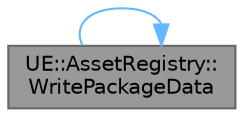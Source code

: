 digraph "UE::AssetRegistry::WritePackageData"
{
 // INTERACTIVE_SVG=YES
 // LATEX_PDF_SIZE
  bgcolor="transparent";
  edge [fontname=Helvetica,fontsize=10,labelfontname=Helvetica,labelfontsize=10];
  node [fontname=Helvetica,fontsize=10,shape=box,height=0.2,width=0.4];
  rankdir="LR";
  Node1 [id="Node000001",label="UE::AssetRegistry::\lWritePackageData",height=0.2,width=0.4,color="gray40", fillcolor="grey60", style="filled", fontcolor="black",tooltip="Writes the data used by the AssetRegistry in each package; the format of this data is separate from t..."];
  Node1 -> Node1 [id="edge1_Node000001_Node000001",color="steelblue1",style="solid",tooltip=" "];
}
